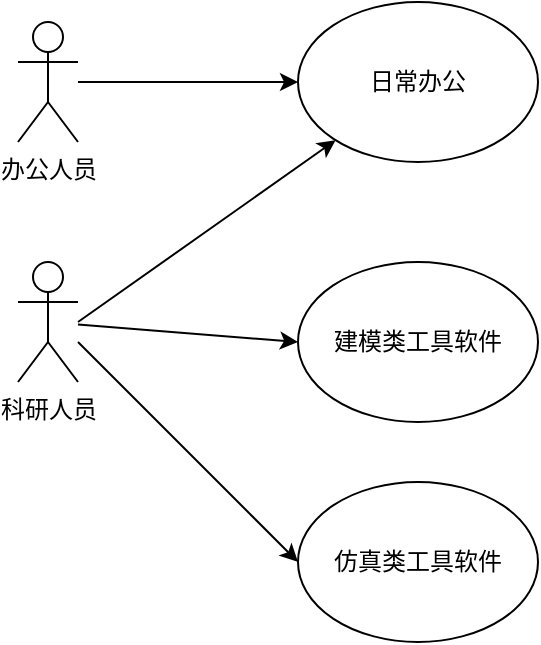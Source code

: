 <mxfile version="14.4.3" type="github">
  <diagram id="nLx0n0mgqJuTpz99zOLy" name="第 1 页">
    <mxGraphModel dx="1002" dy="683" grid="1" gridSize="10" guides="1" tooltips="1" connect="1" arrows="1" fold="1" page="1" pageScale="1" pageWidth="827" pageHeight="1169" math="0" shadow="0">
      <root>
        <mxCell id="0" />
        <mxCell id="1" parent="0" />
        <mxCell id="Eabc0am3FzxyvWxJk5ew-2" value="办公人员" style="shape=umlActor;verticalLabelPosition=bottom;verticalAlign=top;html=1;outlineConnect=0;" vertex="1" parent="1">
          <mxGeometry x="110" y="100" width="30" height="60" as="geometry" />
        </mxCell>
        <mxCell id="Eabc0am3FzxyvWxJk5ew-6" value="日常办公" style="ellipse;whiteSpace=wrap;html=1;" vertex="1" parent="1">
          <mxGeometry x="250" y="90" width="120" height="80" as="geometry" />
        </mxCell>
        <mxCell id="Eabc0am3FzxyvWxJk5ew-7" value="" style="endArrow=classic;html=1;entryX=0;entryY=0.5;entryDx=0;entryDy=0;" edge="1" parent="1" source="Eabc0am3FzxyvWxJk5ew-2" target="Eabc0am3FzxyvWxJk5ew-6">
          <mxGeometry width="50" height="50" relative="1" as="geometry">
            <mxPoint x="390" y="380" as="sourcePoint" />
            <mxPoint x="440" y="330" as="targetPoint" />
          </mxGeometry>
        </mxCell>
        <mxCell id="Eabc0am3FzxyvWxJk5ew-8" value="科研人员" style="shape=umlActor;verticalLabelPosition=bottom;verticalAlign=top;html=1;outlineConnect=0;" vertex="1" parent="1">
          <mxGeometry x="110" y="220" width="30" height="60" as="geometry" />
        </mxCell>
        <mxCell id="Eabc0am3FzxyvWxJk5ew-9" value="建模类工具软件" style="ellipse;whiteSpace=wrap;html=1;" vertex="1" parent="1">
          <mxGeometry x="250" y="220" width="120" height="80" as="geometry" />
        </mxCell>
        <mxCell id="Eabc0am3FzxyvWxJk5ew-10" value="" style="endArrow=classic;html=1;entryX=0;entryY=0.5;entryDx=0;entryDy=0;" edge="1" source="Eabc0am3FzxyvWxJk5ew-8" target="Eabc0am3FzxyvWxJk5ew-9" parent="1">
          <mxGeometry width="50" height="50" relative="1" as="geometry">
            <mxPoint x="390" y="500" as="sourcePoint" />
            <mxPoint x="440" y="450" as="targetPoint" />
          </mxGeometry>
        </mxCell>
        <mxCell id="Eabc0am3FzxyvWxJk5ew-12" value="仿真类工具软件" style="ellipse;whiteSpace=wrap;html=1;" vertex="1" parent="1">
          <mxGeometry x="250" y="330" width="120" height="80" as="geometry" />
        </mxCell>
        <mxCell id="Eabc0am3FzxyvWxJk5ew-13" value="" style="endArrow=classic;html=1;entryX=0;entryY=0.5;entryDx=0;entryDy=0;" edge="1" target="Eabc0am3FzxyvWxJk5ew-12" parent="1">
          <mxGeometry width="50" height="50" relative="1" as="geometry">
            <mxPoint x="140" y="260" as="sourcePoint" />
            <mxPoint x="440" y="570" as="targetPoint" />
          </mxGeometry>
        </mxCell>
        <mxCell id="Eabc0am3FzxyvWxJk5ew-15" value="" style="endArrow=classic;html=1;" edge="1" parent="1" target="Eabc0am3FzxyvWxJk5ew-6">
          <mxGeometry width="50" height="50" relative="1" as="geometry">
            <mxPoint x="140" y="250" as="sourcePoint" />
            <mxPoint x="260" y="260" as="targetPoint" />
          </mxGeometry>
        </mxCell>
      </root>
    </mxGraphModel>
  </diagram>
</mxfile>
